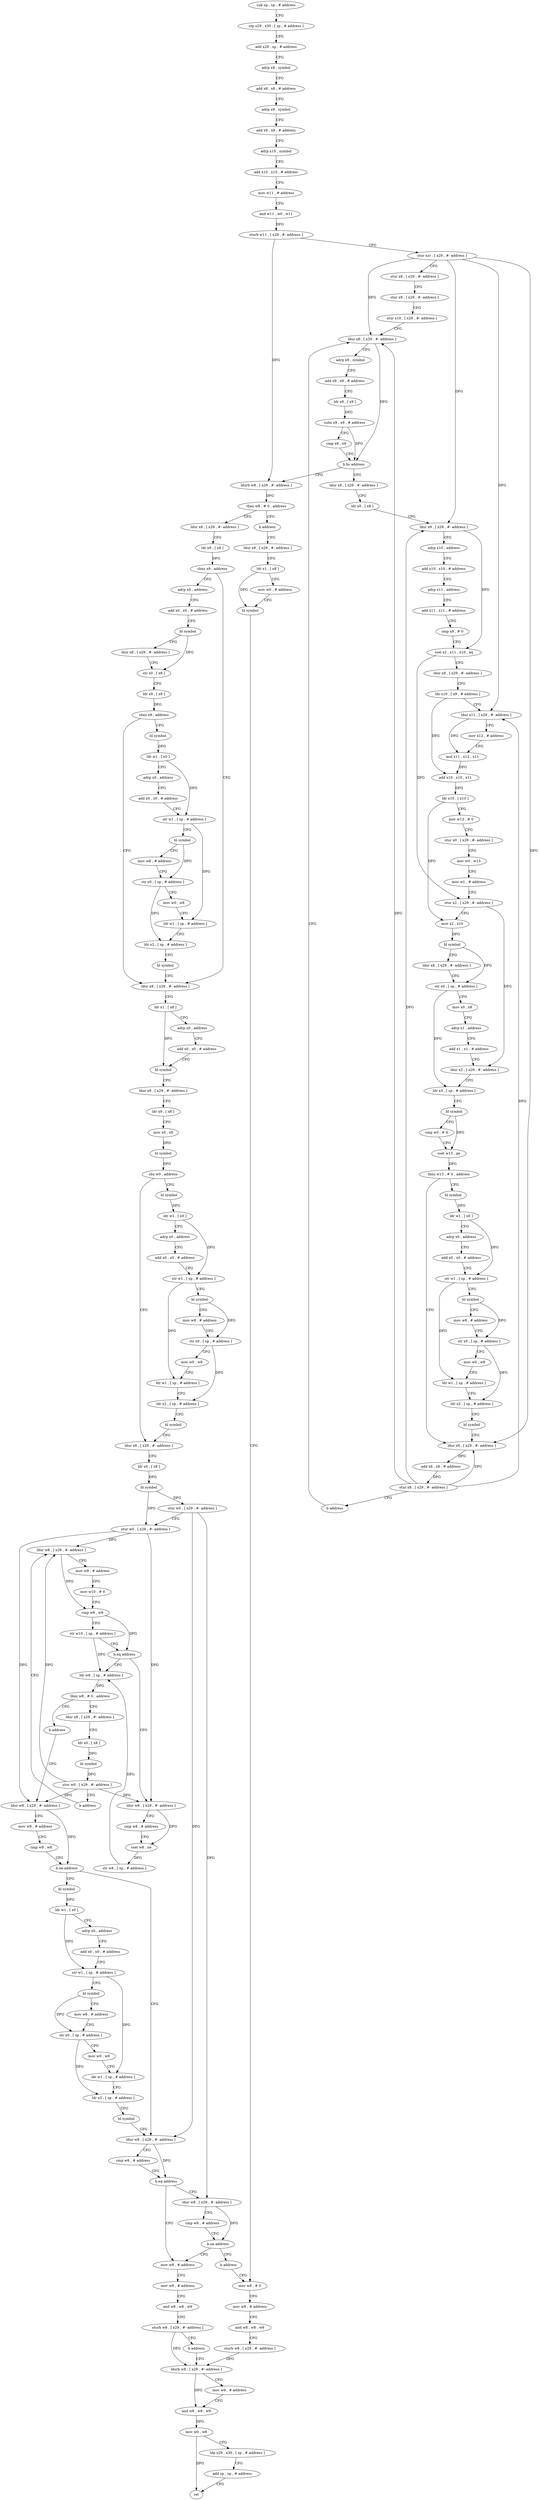 digraph "func" {
"4213528" [label = "sub sp , sp , # address" ]
"4213532" [label = "stp x29 , x30 , [ sp , # address ]" ]
"4213536" [label = "add x29 , sp , # address" ]
"4213540" [label = "adrp x8 , symbol" ]
"4213544" [label = "add x8 , x8 , # address" ]
"4213548" [label = "adrp x9 , symbol" ]
"4213552" [label = "add x9 , x9 , # address" ]
"4213556" [label = "adrp x10 , symbol" ]
"4213560" [label = "add x10 , x10 , # address" ]
"4213564" [label = "mov w11 , # address" ]
"4213568" [label = "and w11 , w0 , w11" ]
"4213572" [label = "sturb w11 , [ x29 , #- address ]" ]
"4213576" [label = "stur xzr , [ x29 , #- address ]" ]
"4213580" [label = "stur x8 , [ x29 , #- address ]" ]
"4213584" [label = "stur x9 , [ x29 , #- address ]" ]
"4213588" [label = "stur x10 , [ x29 , #- address ]" ]
"4213592" [label = "ldur x8 , [ x29 , #- address ]" ]
"4213820" [label = "ldurb w8 , [ x29 , #- address ]" ]
"4213824" [label = "tbnz w8 , # 0 , address" ]
"4213832" [label = "ldur x8 , [ x29 , #- address ]" ]
"4213828" [label = "b address" ]
"4213620" [label = "ldur x8 , [ x29 , #- address ]" ]
"4213624" [label = "ldr x0 , [ x8 ]" ]
"4213628" [label = "ldur x9 , [ x29 , #- address ]" ]
"4213632" [label = "adrp x10 , address" ]
"4213636" [label = "add x10 , x10 , # address" ]
"4213640" [label = "adrp x11 , address" ]
"4213644" [label = "add x11 , x11 , # address" ]
"4213648" [label = "cmp x9 , # 0" ]
"4213652" [label = "csel x2 , x11 , x10 , eq" ]
"4213656" [label = "ldur x9 , [ x29 , #- address ]" ]
"4213660" [label = "ldr x10 , [ x9 , # address ]" ]
"4213664" [label = "ldur x11 , [ x29 , #- address ]" ]
"4213668" [label = "mov x12 , # address" ]
"4213672" [label = "mul x11 , x12 , x11" ]
"4213676" [label = "add x10 , x10 , x11" ]
"4213680" [label = "ldr x10 , [ x10 ]" ]
"4213684" [label = "mov w13 , # 0" ]
"4213688" [label = "stur x0 , [ x29 , #- address ]" ]
"4213692" [label = "mov w0 , w13" ]
"4213696" [label = "mov w1 , # address" ]
"4213700" [label = "stur x2 , [ x29 , #- address ]" ]
"4213704" [label = "mov x2 , x10" ]
"4213708" [label = "bl symbol" ]
"4213712" [label = "ldur x8 , [ x29 , #- address ]" ]
"4213716" [label = "str x0 , [ sp , # address ]" ]
"4213720" [label = "mov x0 , x8" ]
"4213724" [label = "adrp x1 , address" ]
"4213728" [label = "add x1 , x1 , # address" ]
"4213732" [label = "ldur x2 , [ x29 , #- address ]" ]
"4213736" [label = "ldr x3 , [ sp , # address ]" ]
"4213740" [label = "bl symbol" ]
"4213744" [label = "cmp w0 , # 0" ]
"4213748" [label = "cset w13 , ge" ]
"4213752" [label = "tbnz w13 , # 0 , address" ]
"4213804" [label = "ldur x8 , [ x29 , #- address ]" ]
"4213756" [label = "bl symbol" ]
"4213836" [label = "ldr x9 , [ x8 ]" ]
"4213840" [label = "cbnz x9 , address" ]
"4213920" [label = "ldur x8 , [ x29 , #- address ]" ]
"4213844" [label = "adrp x0 , address" ]
"4214212" [label = "ldur x8 , [ x29 , #- address ]" ]
"4213808" [label = "add x8 , x8 , # address" ]
"4213812" [label = "stur x8 , [ x29 , #- address ]" ]
"4213816" [label = "b address" ]
"4213760" [label = "ldr w1 , [ x0 ]" ]
"4213764" [label = "adrp x0 , address" ]
"4213768" [label = "add x0 , x0 , # address" ]
"4213772" [label = "str w1 , [ sp , # address ]" ]
"4213776" [label = "bl symbol" ]
"4213780" [label = "mov w8 , # address" ]
"4213784" [label = "str x0 , [ sp , # address ]" ]
"4213788" [label = "mov w0 , w8" ]
"4213792" [label = "ldr w1 , [ sp , # address ]" ]
"4213796" [label = "ldr x2 , [ sp , # address ]" ]
"4213800" [label = "bl symbol" ]
"4213924" [label = "ldr x1 , [ x8 ]" ]
"4213928" [label = "adrp x0 , address" ]
"4213932" [label = "add x0 , x0 , # address" ]
"4213936" [label = "bl symbol" ]
"4213940" [label = "ldur x8 , [ x29 , #- address ]" ]
"4213944" [label = "ldr x9 , [ x8 ]" ]
"4213948" [label = "mov x0 , x9" ]
"4213952" [label = "bl symbol" ]
"4213956" [label = "cbz w0 , address" ]
"4214008" [label = "ldur x8 , [ x29 , #- address ]" ]
"4213960" [label = "bl symbol" ]
"4213848" [label = "add x0 , x0 , # address" ]
"4213852" [label = "bl symbol" ]
"4213856" [label = "ldur x8 , [ x29 , #- address ]" ]
"4213860" [label = "str x0 , [ x8 ]" ]
"4213864" [label = "ldr x9 , [ x8 ]" ]
"4213868" [label = "cbnz x9 , address" ]
"4213872" [label = "bl symbol" ]
"4214216" [label = "ldr x1 , [ x8 ]" ]
"4214220" [label = "mov w0 , # address" ]
"4214224" [label = "bl symbol" ]
"4214228" [label = "mov w8 , # 0" ]
"4213596" [label = "adrp x9 , symbol" ]
"4213600" [label = "add x9 , x9 , # address" ]
"4213604" [label = "ldr x9 , [ x9 ]" ]
"4213608" [label = "subs x9 , x9 , # address" ]
"4213612" [label = "cmp x8 , x9" ]
"4213616" [label = "b.hs address" ]
"4214012" [label = "ldr x0 , [ x8 ]" ]
"4214016" [label = "bl symbol" ]
"4214020" [label = "stur w0 , [ x29 , #- address ]" ]
"4214024" [label = "stur w0 , [ x29 , #- address ]" ]
"4214028" [label = "ldur w8 , [ x29 , #- address ]" ]
"4213964" [label = "ldr w1 , [ x0 ]" ]
"4213968" [label = "adrp x0 , address" ]
"4213972" [label = "add x0 , x0 , # address" ]
"4213976" [label = "str w1 , [ sp , # address ]" ]
"4213980" [label = "bl symbol" ]
"4213984" [label = "mov w8 , # address" ]
"4213988" [label = "str x0 , [ sp , # address ]" ]
"4213992" [label = "mov w0 , w8" ]
"4213996" [label = "ldr w1 , [ sp , # address ]" ]
"4214000" [label = "ldr x2 , [ sp , # address ]" ]
"4214004" [label = "bl symbol" ]
"4213876" [label = "ldr w1 , [ x0 ]" ]
"4213880" [label = "adrp x0 , address" ]
"4213884" [label = "add x0 , x0 , # address" ]
"4213888" [label = "str w1 , [ sp , # address ]" ]
"4213892" [label = "bl symbol" ]
"4213896" [label = "mov w8 , # address" ]
"4213900" [label = "str x0 , [ sp , # address ]" ]
"4213904" [label = "mov w0 , w8" ]
"4213908" [label = "ldr w1 , [ sp , # address ]" ]
"4213912" [label = "ldr x2 , [ sp , # address ]" ]
"4213916" [label = "bl symbol" ]
"4214068" [label = "ldr w8 , [ sp , # address ]" ]
"4214072" [label = "tbnz w8 , # 0 , address" ]
"4214080" [label = "ldur x8 , [ x29 , #- address ]" ]
"4214076" [label = "b address" ]
"4214052" [label = "ldur w8 , [ x29 , #- address ]" ]
"4214056" [label = "cmp w8 , # address" ]
"4214060" [label = "cset w8 , ne" ]
"4214064" [label = "str w8 , [ sp , # address ]" ]
"4214084" [label = "ldr x0 , [ x8 ]" ]
"4214088" [label = "bl symbol" ]
"4214092" [label = "stur w0 , [ x29 , #- address ]" ]
"4214096" [label = "b address" ]
"4214100" [label = "ldur w8 , [ x29 , #- address ]" ]
"4214032" [label = "mov w9 , # address" ]
"4214036" [label = "mov w10 , # 0" ]
"4214040" [label = "cmp w8 , w9" ]
"4214044" [label = "str w10 , [ sp , # address ]" ]
"4214048" [label = "b.eq address" ]
"4214104" [label = "mov w9 , # address" ]
"4214108" [label = "cmp w9 , w8" ]
"4214112" [label = "b.ne address" ]
"4214164" [label = "ldur w8 , [ x29 , #- address ]" ]
"4214116" [label = "bl symbol" ]
"4214168" [label = "cmp w8 , # address" ]
"4214172" [label = "b.eq address" ]
"4214188" [label = "mov w8 , # address" ]
"4214176" [label = "ldur w8 , [ x29 , #- address ]" ]
"4214120" [label = "ldr w1 , [ x0 ]" ]
"4214124" [label = "adrp x0 , address" ]
"4214128" [label = "add x0 , x0 , # address" ]
"4214132" [label = "str w1 , [ sp , # address ]" ]
"4214136" [label = "bl symbol" ]
"4214140" [label = "mov w8 , # address" ]
"4214144" [label = "str x0 , [ sp , # address ]" ]
"4214148" [label = "mov w0 , w8" ]
"4214152" [label = "ldr w1 , [ sp , # address ]" ]
"4214156" [label = "ldr x2 , [ sp , # address ]" ]
"4214160" [label = "bl symbol" ]
"4214192" [label = "mov w9 , # address" ]
"4214196" [label = "and w8 , w8 , w9" ]
"4214200" [label = "sturb w8 , [ x29 , #- address ]" ]
"4214204" [label = "b address" ]
"4214244" [label = "ldurb w8 , [ x29 , #- address ]" ]
"4214180" [label = "cmp w8 , # address" ]
"4214184" [label = "b.ne address" ]
"4214208" [label = "b address" ]
"4214248" [label = "mov w9 , # address" ]
"4214252" [label = "and w8 , w8 , w9" ]
"4214256" [label = "mov w0 , w8" ]
"4214260" [label = "ldp x29 , x30 , [ sp , # address ]" ]
"4214264" [label = "add sp , sp , # address" ]
"4214268" [label = "ret" ]
"4214232" [label = "mov w9 , # address" ]
"4214236" [label = "and w8 , w8 , w9" ]
"4214240" [label = "sturb w8 , [ x29 , #- address ]" ]
"4213528" -> "4213532" [ label = "CFG" ]
"4213532" -> "4213536" [ label = "CFG" ]
"4213536" -> "4213540" [ label = "CFG" ]
"4213540" -> "4213544" [ label = "CFG" ]
"4213544" -> "4213548" [ label = "CFG" ]
"4213548" -> "4213552" [ label = "CFG" ]
"4213552" -> "4213556" [ label = "CFG" ]
"4213556" -> "4213560" [ label = "CFG" ]
"4213560" -> "4213564" [ label = "CFG" ]
"4213564" -> "4213568" [ label = "CFG" ]
"4213568" -> "4213572" [ label = "DFG" ]
"4213572" -> "4213576" [ label = "CFG" ]
"4213572" -> "4213820" [ label = "DFG" ]
"4213576" -> "4213580" [ label = "CFG" ]
"4213576" -> "4213592" [ label = "DFG" ]
"4213576" -> "4213628" [ label = "DFG" ]
"4213576" -> "4213664" [ label = "DFG" ]
"4213576" -> "4213804" [ label = "DFG" ]
"4213580" -> "4213584" [ label = "CFG" ]
"4213584" -> "4213588" [ label = "CFG" ]
"4213588" -> "4213592" [ label = "CFG" ]
"4213592" -> "4213596" [ label = "CFG" ]
"4213592" -> "4213616" [ label = "DFG" ]
"4213820" -> "4213824" [ label = "DFG" ]
"4213824" -> "4213832" [ label = "CFG" ]
"4213824" -> "4213828" [ label = "CFG" ]
"4213832" -> "4213836" [ label = "CFG" ]
"4213828" -> "4214212" [ label = "CFG" ]
"4213620" -> "4213624" [ label = "CFG" ]
"4213624" -> "4213628" [ label = "CFG" ]
"4213628" -> "4213632" [ label = "CFG" ]
"4213628" -> "4213652" [ label = "DFG" ]
"4213632" -> "4213636" [ label = "CFG" ]
"4213636" -> "4213640" [ label = "CFG" ]
"4213640" -> "4213644" [ label = "CFG" ]
"4213644" -> "4213648" [ label = "CFG" ]
"4213648" -> "4213652" [ label = "CFG" ]
"4213652" -> "4213656" [ label = "CFG" ]
"4213652" -> "4213700" [ label = "DFG" ]
"4213656" -> "4213660" [ label = "CFG" ]
"4213660" -> "4213664" [ label = "CFG" ]
"4213660" -> "4213676" [ label = "DFG" ]
"4213664" -> "4213668" [ label = "CFG" ]
"4213664" -> "4213672" [ label = "DFG" ]
"4213668" -> "4213672" [ label = "CFG" ]
"4213672" -> "4213676" [ label = "DFG" ]
"4213676" -> "4213680" [ label = "DFG" ]
"4213680" -> "4213684" [ label = "CFG" ]
"4213680" -> "4213704" [ label = "DFG" ]
"4213684" -> "4213688" [ label = "CFG" ]
"4213688" -> "4213692" [ label = "CFG" ]
"4213692" -> "4213696" [ label = "CFG" ]
"4213696" -> "4213700" [ label = "CFG" ]
"4213700" -> "4213704" [ label = "CFG" ]
"4213700" -> "4213732" [ label = "DFG" ]
"4213704" -> "4213708" [ label = "DFG" ]
"4213708" -> "4213712" [ label = "CFG" ]
"4213708" -> "4213716" [ label = "DFG" ]
"4213712" -> "4213716" [ label = "CFG" ]
"4213716" -> "4213720" [ label = "CFG" ]
"4213716" -> "4213736" [ label = "DFG" ]
"4213720" -> "4213724" [ label = "CFG" ]
"4213724" -> "4213728" [ label = "CFG" ]
"4213728" -> "4213732" [ label = "CFG" ]
"4213732" -> "4213736" [ label = "CFG" ]
"4213736" -> "4213740" [ label = "CFG" ]
"4213740" -> "4213744" [ label = "CFG" ]
"4213740" -> "4213748" [ label = "DFG" ]
"4213744" -> "4213748" [ label = "CFG" ]
"4213748" -> "4213752" [ label = "DFG" ]
"4213752" -> "4213804" [ label = "CFG" ]
"4213752" -> "4213756" [ label = "CFG" ]
"4213804" -> "4213808" [ label = "DFG" ]
"4213756" -> "4213760" [ label = "DFG" ]
"4213836" -> "4213840" [ label = "DFG" ]
"4213840" -> "4213920" [ label = "CFG" ]
"4213840" -> "4213844" [ label = "CFG" ]
"4213920" -> "4213924" [ label = "CFG" ]
"4213844" -> "4213848" [ label = "CFG" ]
"4214212" -> "4214216" [ label = "CFG" ]
"4213808" -> "4213812" [ label = "DFG" ]
"4213812" -> "4213816" [ label = "CFG" ]
"4213812" -> "4213592" [ label = "DFG" ]
"4213812" -> "4213628" [ label = "DFG" ]
"4213812" -> "4213664" [ label = "DFG" ]
"4213812" -> "4213804" [ label = "DFG" ]
"4213816" -> "4213592" [ label = "CFG" ]
"4213760" -> "4213764" [ label = "CFG" ]
"4213760" -> "4213772" [ label = "DFG" ]
"4213764" -> "4213768" [ label = "CFG" ]
"4213768" -> "4213772" [ label = "CFG" ]
"4213772" -> "4213776" [ label = "CFG" ]
"4213772" -> "4213792" [ label = "DFG" ]
"4213776" -> "4213780" [ label = "CFG" ]
"4213776" -> "4213784" [ label = "DFG" ]
"4213780" -> "4213784" [ label = "CFG" ]
"4213784" -> "4213788" [ label = "CFG" ]
"4213784" -> "4213796" [ label = "DFG" ]
"4213788" -> "4213792" [ label = "CFG" ]
"4213792" -> "4213796" [ label = "CFG" ]
"4213796" -> "4213800" [ label = "CFG" ]
"4213800" -> "4213804" [ label = "CFG" ]
"4213924" -> "4213928" [ label = "CFG" ]
"4213924" -> "4213936" [ label = "DFG" ]
"4213928" -> "4213932" [ label = "CFG" ]
"4213932" -> "4213936" [ label = "CFG" ]
"4213936" -> "4213940" [ label = "CFG" ]
"4213940" -> "4213944" [ label = "CFG" ]
"4213944" -> "4213948" [ label = "CFG" ]
"4213948" -> "4213952" [ label = "DFG" ]
"4213952" -> "4213956" [ label = "DFG" ]
"4213956" -> "4214008" [ label = "CFG" ]
"4213956" -> "4213960" [ label = "CFG" ]
"4214008" -> "4214012" [ label = "CFG" ]
"4213960" -> "4213964" [ label = "DFG" ]
"4213848" -> "4213852" [ label = "CFG" ]
"4213852" -> "4213856" [ label = "CFG" ]
"4213852" -> "4213860" [ label = "DFG" ]
"4213856" -> "4213860" [ label = "CFG" ]
"4213860" -> "4213864" [ label = "CFG" ]
"4213864" -> "4213868" [ label = "DFG" ]
"4213868" -> "4213920" [ label = "CFG" ]
"4213868" -> "4213872" [ label = "CFG" ]
"4213872" -> "4213876" [ label = "DFG" ]
"4214216" -> "4214220" [ label = "CFG" ]
"4214216" -> "4214224" [ label = "DFG" ]
"4214220" -> "4214224" [ label = "CFG" ]
"4214224" -> "4214228" [ label = "CFG" ]
"4214228" -> "4214232" [ label = "CFG" ]
"4213596" -> "4213600" [ label = "CFG" ]
"4213600" -> "4213604" [ label = "CFG" ]
"4213604" -> "4213608" [ label = "DFG" ]
"4213608" -> "4213612" [ label = "CFG" ]
"4213608" -> "4213616" [ label = "DFG" ]
"4213612" -> "4213616" [ label = "CFG" ]
"4213616" -> "4213820" [ label = "CFG" ]
"4213616" -> "4213620" [ label = "CFG" ]
"4214012" -> "4214016" [ label = "DFG" ]
"4214016" -> "4214020" [ label = "DFG" ]
"4214016" -> "4214024" [ label = "DFG" ]
"4214020" -> "4214024" [ label = "CFG" ]
"4214020" -> "4214164" [ label = "DFG" ]
"4214020" -> "4214176" [ label = "DFG" ]
"4214024" -> "4214028" [ label = "DFG" ]
"4214024" -> "4214052" [ label = "DFG" ]
"4214024" -> "4214100" [ label = "DFG" ]
"4214028" -> "4214032" [ label = "CFG" ]
"4214028" -> "4214040" [ label = "DFG" ]
"4213964" -> "4213968" [ label = "CFG" ]
"4213964" -> "4213976" [ label = "DFG" ]
"4213968" -> "4213972" [ label = "CFG" ]
"4213972" -> "4213976" [ label = "CFG" ]
"4213976" -> "4213980" [ label = "CFG" ]
"4213976" -> "4213996" [ label = "DFG" ]
"4213980" -> "4213984" [ label = "CFG" ]
"4213980" -> "4213988" [ label = "DFG" ]
"4213984" -> "4213988" [ label = "CFG" ]
"4213988" -> "4213992" [ label = "CFG" ]
"4213988" -> "4214000" [ label = "DFG" ]
"4213992" -> "4213996" [ label = "CFG" ]
"4213996" -> "4214000" [ label = "CFG" ]
"4214000" -> "4214004" [ label = "CFG" ]
"4214004" -> "4214008" [ label = "CFG" ]
"4213876" -> "4213880" [ label = "CFG" ]
"4213876" -> "4213888" [ label = "DFG" ]
"4213880" -> "4213884" [ label = "CFG" ]
"4213884" -> "4213888" [ label = "CFG" ]
"4213888" -> "4213892" [ label = "CFG" ]
"4213888" -> "4213908" [ label = "DFG" ]
"4213892" -> "4213896" [ label = "CFG" ]
"4213892" -> "4213900" [ label = "DFG" ]
"4213896" -> "4213900" [ label = "CFG" ]
"4213900" -> "4213904" [ label = "CFG" ]
"4213900" -> "4213912" [ label = "DFG" ]
"4213904" -> "4213908" [ label = "CFG" ]
"4213908" -> "4213912" [ label = "CFG" ]
"4213912" -> "4213916" [ label = "CFG" ]
"4213916" -> "4213920" [ label = "CFG" ]
"4214068" -> "4214072" [ label = "DFG" ]
"4214072" -> "4214080" [ label = "CFG" ]
"4214072" -> "4214076" [ label = "CFG" ]
"4214080" -> "4214084" [ label = "CFG" ]
"4214076" -> "4214100" [ label = "CFG" ]
"4214052" -> "4214056" [ label = "CFG" ]
"4214052" -> "4214060" [ label = "DFG" ]
"4214056" -> "4214060" [ label = "CFG" ]
"4214060" -> "4214064" [ label = "DFG" ]
"4214064" -> "4214068" [ label = "DFG" ]
"4214084" -> "4214088" [ label = "DFG" ]
"4214088" -> "4214092" [ label = "DFG" ]
"4214092" -> "4214096" [ label = "CFG" ]
"4214092" -> "4214028" [ label = "DFG" ]
"4214092" -> "4214052" [ label = "DFG" ]
"4214092" -> "4214100" [ label = "DFG" ]
"4214096" -> "4214028" [ label = "CFG" ]
"4214100" -> "4214104" [ label = "CFG" ]
"4214100" -> "4214112" [ label = "DFG" ]
"4214032" -> "4214036" [ label = "CFG" ]
"4214036" -> "4214040" [ label = "CFG" ]
"4214040" -> "4214044" [ label = "CFG" ]
"4214040" -> "4214048" [ label = "DFG" ]
"4214044" -> "4214048" [ label = "CFG" ]
"4214044" -> "4214068" [ label = "DFG" ]
"4214048" -> "4214068" [ label = "CFG" ]
"4214048" -> "4214052" [ label = "CFG" ]
"4214104" -> "4214108" [ label = "CFG" ]
"4214108" -> "4214112" [ label = "CFG" ]
"4214112" -> "4214164" [ label = "CFG" ]
"4214112" -> "4214116" [ label = "CFG" ]
"4214164" -> "4214168" [ label = "CFG" ]
"4214164" -> "4214172" [ label = "DFG" ]
"4214116" -> "4214120" [ label = "DFG" ]
"4214168" -> "4214172" [ label = "CFG" ]
"4214172" -> "4214188" [ label = "CFG" ]
"4214172" -> "4214176" [ label = "CFG" ]
"4214188" -> "4214192" [ label = "CFG" ]
"4214176" -> "4214180" [ label = "CFG" ]
"4214176" -> "4214184" [ label = "DFG" ]
"4214120" -> "4214124" [ label = "CFG" ]
"4214120" -> "4214132" [ label = "DFG" ]
"4214124" -> "4214128" [ label = "CFG" ]
"4214128" -> "4214132" [ label = "CFG" ]
"4214132" -> "4214136" [ label = "CFG" ]
"4214132" -> "4214152" [ label = "DFG" ]
"4214136" -> "4214140" [ label = "CFG" ]
"4214136" -> "4214144" [ label = "DFG" ]
"4214140" -> "4214144" [ label = "CFG" ]
"4214144" -> "4214148" [ label = "CFG" ]
"4214144" -> "4214156" [ label = "DFG" ]
"4214148" -> "4214152" [ label = "CFG" ]
"4214152" -> "4214156" [ label = "CFG" ]
"4214156" -> "4214160" [ label = "CFG" ]
"4214160" -> "4214164" [ label = "CFG" ]
"4214192" -> "4214196" [ label = "CFG" ]
"4214196" -> "4214200" [ label = "CFG" ]
"4214200" -> "4214204" [ label = "CFG" ]
"4214200" -> "4214244" [ label = "DFG" ]
"4214204" -> "4214244" [ label = "CFG" ]
"4214244" -> "4214248" [ label = "CFG" ]
"4214244" -> "4214252" [ label = "DFG" ]
"4214180" -> "4214184" [ label = "CFG" ]
"4214184" -> "4214208" [ label = "CFG" ]
"4214184" -> "4214188" [ label = "CFG" ]
"4214208" -> "4214228" [ label = "CFG" ]
"4214248" -> "4214252" [ label = "CFG" ]
"4214252" -> "4214256" [ label = "DFG" ]
"4214256" -> "4214260" [ label = "CFG" ]
"4214256" -> "4214268" [ label = "DFG" ]
"4214260" -> "4214264" [ label = "CFG" ]
"4214264" -> "4214268" [ label = "CFG" ]
"4214232" -> "4214236" [ label = "CFG" ]
"4214236" -> "4214240" [ label = "CFG" ]
"4214240" -> "4214244" [ label = "DFG" ]
}
